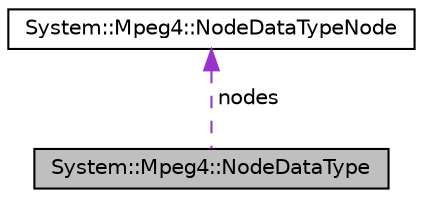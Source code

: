 digraph G
{
  edge [fontname="Helvetica",fontsize="10",labelfontname="Helvetica",labelfontsize="10"];
  node [fontname="Helvetica",fontsize="10",shape=record];
  Node1 [label="System::Mpeg4::NodeDataType",height=0.2,width=0.4,color="black", fillcolor="grey75", style="filled" fontcolor="black"];
  Node2 -> Node1 [dir="back",color="darkorchid3",fontsize="10",style="dashed",label=" nodes" ,fontname="Helvetica"];
  Node2 [label="System::Mpeg4::NodeDataTypeNode",height=0.2,width=0.4,color="black", fillcolor="white", style="filled",URL="$struct_system_1_1_mpeg4_1_1_node_data_type_node.html"];
}
